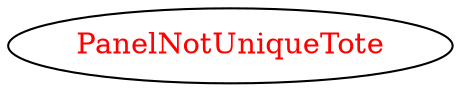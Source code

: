 digraph dependencyGraph {
 concentrate=true;
 ranksep="2.0";
 rankdir="LR"; 
 splines="ortho";
"PanelNotUniqueTote" [fontcolor="red"];
}